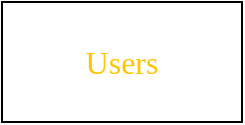 <mxfile version="18.0.7" type="github">
  <diagram id="zcrZRlGJuxcmZLZYTgZw" name="Page-1">
    <mxGraphModel dx="1018" dy="575" grid="1" gridSize="10" guides="1" tooltips="1" connect="1" arrows="1" fold="1" page="1" pageScale="1" pageWidth="827" pageHeight="1169" math="0" shadow="0">
      <root>
        <mxCell id="0" />
        <mxCell id="1" parent="0" />
        <mxCell id="tT1eWMQEA7u8HPIp_SYt-1" value="&lt;p style=&quot;margin: 0px; font-variant-numeric: normal; font-variant-east-asian: normal; font-stretch: normal; font-size: 16px; line-height: normal; font-family: Menlo; color: rgb(255, 198, 0); text-align: start;&quot; class=&quot;p1&quot;&gt;Users&lt;/p&gt;" style="rounded=0;whiteSpace=wrap;html=1;" vertex="1" parent="1">
          <mxGeometry x="354" y="40" width="120" height="60" as="geometry" />
        </mxCell>
      </root>
    </mxGraphModel>
  </diagram>
</mxfile>
